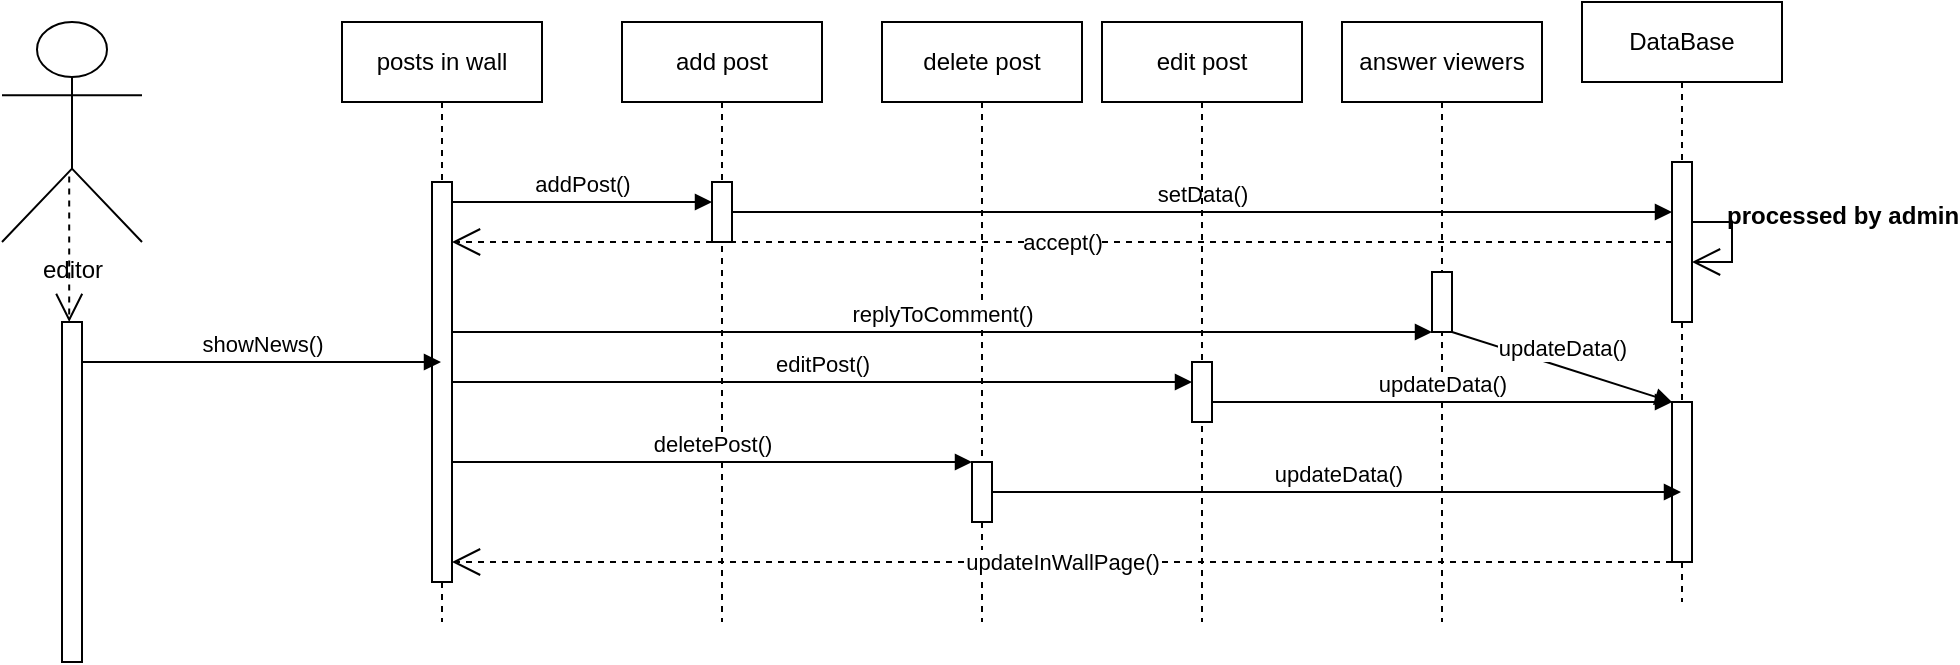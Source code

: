 <mxfile version="22.1.2" type="device">
  <diagram name="Page-1" id="2YBvvXClWsGukQMizWep">
    <mxGraphModel dx="1050" dy="621" grid="1" gridSize="10" guides="1" tooltips="1" connect="1" arrows="1" fold="1" page="1" pageScale="1" pageWidth="850" pageHeight="1100" math="0" shadow="0">
      <root>
        <mxCell id="0" />
        <mxCell id="1" parent="0" />
        <mxCell id="aM9ryv3xv72pqoxQDRHE-5" value="posts in wall" style="shape=umlLifeline;perimeter=lifelinePerimeter;whiteSpace=wrap;html=1;container=0;dropTarget=0;collapsible=0;recursiveResize=0;outlineConnect=0;portConstraint=eastwest;newEdgeStyle={&quot;edgeStyle&quot;:&quot;elbowEdgeStyle&quot;,&quot;elbow&quot;:&quot;vertical&quot;,&quot;curved&quot;:0,&quot;rounded&quot;:0};" parent="1" vertex="1">
          <mxGeometry x="220" y="110" width="100" height="300" as="geometry" />
        </mxCell>
        <mxCell id="aM9ryv3xv72pqoxQDRHE-6" value="" style="html=1;points=[];perimeter=orthogonalPerimeter;outlineConnect=0;targetShapes=umlLifeline;portConstraint=eastwest;newEdgeStyle={&quot;edgeStyle&quot;:&quot;elbowEdgeStyle&quot;,&quot;elbow&quot;:&quot;vertical&quot;,&quot;curved&quot;:0,&quot;rounded&quot;:0};" parent="aM9ryv3xv72pqoxQDRHE-5" vertex="1">
          <mxGeometry x="45" y="80" width="10" height="200" as="geometry" />
        </mxCell>
        <mxCell id="Gz9kOTjIflO1m9XsOwTK-2" value="editor" style="shape=umlActor;verticalLabelPosition=bottom;verticalAlign=top;html=1;" vertex="1" parent="1">
          <mxGeometry x="50" y="110" width="70" height="110" as="geometry" />
        </mxCell>
        <mxCell id="Gz9kOTjIflO1m9XsOwTK-8" value="" style="html=1;points=[];perimeter=orthogonalPerimeter;outlineConnect=0;targetShapes=umlLifeline;portConstraint=eastwest;newEdgeStyle={&quot;edgeStyle&quot;:&quot;elbowEdgeStyle&quot;,&quot;elbow&quot;:&quot;vertical&quot;,&quot;curved&quot;:0,&quot;rounded&quot;:0};" vertex="1" parent="1">
          <mxGeometry x="80" y="260" width="10" height="170" as="geometry" />
        </mxCell>
        <mxCell id="Gz9kOTjIflO1m9XsOwTK-9" value="" style="text;strokeColor=none;fillColor=none;align=left;verticalAlign=middle;spacingTop=-1;spacingLeft=4;spacingRight=4;rotatable=0;labelPosition=right;points=[];portConstraint=eastwest;" vertex="1" parent="1">
          <mxGeometry x="430" y="280" width="20" height="14" as="geometry" />
        </mxCell>
        <mxCell id="Gz9kOTjIflO1m9XsOwTK-16" value="" style="endArrow=open;endSize=12;dashed=1;html=1;rounded=0;exitX=0.48;exitY=0.702;exitDx=0;exitDy=0;exitPerimeter=0;" edge="1" parent="1" source="Gz9kOTjIflO1m9XsOwTK-2" target="Gz9kOTjIflO1m9XsOwTK-8">
          <mxGeometry width="160" relative="1" as="geometry">
            <mxPoint x="360" y="280" as="sourcePoint" />
            <mxPoint x="520" y="280" as="targetPoint" />
          </mxGeometry>
        </mxCell>
        <mxCell id="Gz9kOTjIflO1m9XsOwTK-17" value="DataBase" style="shape=umlLifeline;perimeter=lifelinePerimeter;whiteSpace=wrap;html=1;container=0;dropTarget=0;collapsible=0;recursiveResize=0;outlineConnect=0;portConstraint=eastwest;newEdgeStyle={&quot;edgeStyle&quot;:&quot;elbowEdgeStyle&quot;,&quot;elbow&quot;:&quot;vertical&quot;,&quot;curved&quot;:0,&quot;rounded&quot;:0};" vertex="1" parent="1">
          <mxGeometry x="840" y="100" width="100" height="300" as="geometry" />
        </mxCell>
        <mxCell id="Gz9kOTjIflO1m9XsOwTK-18" value="" style="html=1;points=[];perimeter=orthogonalPerimeter;outlineConnect=0;targetShapes=umlLifeline;portConstraint=eastwest;newEdgeStyle={&quot;edgeStyle&quot;:&quot;elbowEdgeStyle&quot;,&quot;elbow&quot;:&quot;vertical&quot;,&quot;curved&quot;:0,&quot;rounded&quot;:0};" vertex="1" parent="Gz9kOTjIflO1m9XsOwTK-17">
          <mxGeometry x="45" y="80" width="10" height="80" as="geometry" />
        </mxCell>
        <mxCell id="Gz9kOTjIflO1m9XsOwTK-24" value="" style="endArrow=open;endFill=1;endSize=12;html=1;rounded=0;" edge="1" parent="Gz9kOTjIflO1m9XsOwTK-17" source="Gz9kOTjIflO1m9XsOwTK-18" target="Gz9kOTjIflO1m9XsOwTK-18">
          <mxGeometry width="160" relative="1" as="geometry">
            <mxPoint x="-350" y="170" as="sourcePoint" />
            <mxPoint x="-190" y="170" as="targetPoint" />
          </mxGeometry>
        </mxCell>
        <mxCell id="Gz9kOTjIflO1m9XsOwTK-31" value="" style="html=1;points=[];perimeter=orthogonalPerimeter;outlineConnect=0;targetShapes=umlLifeline;portConstraint=eastwest;newEdgeStyle={&quot;edgeStyle&quot;:&quot;elbowEdgeStyle&quot;,&quot;elbow&quot;:&quot;vertical&quot;,&quot;curved&quot;:0,&quot;rounded&quot;:0};" vertex="1" parent="Gz9kOTjIflO1m9XsOwTK-17">
          <mxGeometry x="45" y="200" width="10" height="80" as="geometry" />
        </mxCell>
        <mxCell id="Gz9kOTjIflO1m9XsOwTK-19" value="showNews()" style="html=1;verticalAlign=bottom;endArrow=block;curved=0;rounded=0;" edge="1" parent="1">
          <mxGeometry width="80" relative="1" as="geometry">
            <mxPoint x="90" y="280" as="sourcePoint" />
            <mxPoint x="269.5" y="280" as="targetPoint" />
          </mxGeometry>
        </mxCell>
        <mxCell id="Gz9kOTjIflO1m9XsOwTK-20" value="add post" style="shape=umlLifeline;perimeter=lifelinePerimeter;whiteSpace=wrap;html=1;container=0;dropTarget=0;collapsible=0;recursiveResize=0;outlineConnect=0;portConstraint=eastwest;newEdgeStyle={&quot;edgeStyle&quot;:&quot;elbowEdgeStyle&quot;,&quot;elbow&quot;:&quot;vertical&quot;,&quot;curved&quot;:0,&quot;rounded&quot;:0};" vertex="1" parent="1">
          <mxGeometry x="360" y="110" width="100" height="300" as="geometry" />
        </mxCell>
        <mxCell id="Gz9kOTjIflO1m9XsOwTK-21" value="" style="html=1;points=[];perimeter=orthogonalPerimeter;outlineConnect=0;targetShapes=umlLifeline;portConstraint=eastwest;newEdgeStyle={&quot;edgeStyle&quot;:&quot;elbowEdgeStyle&quot;,&quot;elbow&quot;:&quot;vertical&quot;,&quot;curved&quot;:0,&quot;rounded&quot;:0};" vertex="1" parent="Gz9kOTjIflO1m9XsOwTK-20">
          <mxGeometry x="45" y="80" width="10" height="30" as="geometry" />
        </mxCell>
        <mxCell id="Gz9kOTjIflO1m9XsOwTK-22" value="addPost()" style="html=1;verticalAlign=bottom;endArrow=block;curved=0;rounded=0;" edge="1" parent="1" target="Gz9kOTjIflO1m9XsOwTK-21">
          <mxGeometry width="80" relative="1" as="geometry">
            <mxPoint x="275" y="200" as="sourcePoint" />
            <mxPoint x="405" y="200" as="targetPoint" />
          </mxGeometry>
        </mxCell>
        <mxCell id="Gz9kOTjIflO1m9XsOwTK-23" value="setData()" style="html=1;verticalAlign=bottom;endArrow=block;curved=0;rounded=0;" edge="1" parent="1" source="Gz9kOTjIflO1m9XsOwTK-21" target="Gz9kOTjIflO1m9XsOwTK-18">
          <mxGeometry width="80" relative="1" as="geometry">
            <mxPoint x="415" y="200" as="sourcePoint" />
            <mxPoint x="755" y="200" as="targetPoint" />
          </mxGeometry>
        </mxCell>
        <mxCell id="Gz9kOTjIflO1m9XsOwTK-25" value="processed by admin" style="text;align=center;fontStyle=1;verticalAlign=middle;spacingLeft=3;spacingRight=3;strokeColor=none;rotatable=0;points=[[0,0.5],[1,0.5]];portConstraint=eastwest;html=1;" vertex="1" parent="1">
          <mxGeometry x="930" y="194" width="80" height="26" as="geometry" />
        </mxCell>
        <mxCell id="Gz9kOTjIflO1m9XsOwTK-26" value="accept()" style="endArrow=open;endSize=12;dashed=1;html=1;rounded=0;" edge="1" parent="1" source="Gz9kOTjIflO1m9XsOwTK-18" target="aM9ryv3xv72pqoxQDRHE-6">
          <mxGeometry width="160" relative="1" as="geometry">
            <mxPoint x="360" y="280" as="sourcePoint" />
            <mxPoint x="520" y="280" as="targetPoint" />
          </mxGeometry>
        </mxCell>
        <mxCell id="Gz9kOTjIflO1m9XsOwTK-27" value="delete post" style="shape=umlLifeline;perimeter=lifelinePerimeter;whiteSpace=wrap;html=1;container=0;dropTarget=0;collapsible=0;recursiveResize=0;outlineConnect=0;portConstraint=eastwest;newEdgeStyle={&quot;edgeStyle&quot;:&quot;elbowEdgeStyle&quot;,&quot;elbow&quot;:&quot;vertical&quot;,&quot;curved&quot;:0,&quot;rounded&quot;:0};" vertex="1" parent="1">
          <mxGeometry x="490" y="110" width="100" height="300" as="geometry" />
        </mxCell>
        <mxCell id="Gz9kOTjIflO1m9XsOwTK-28" value="" style="html=1;points=[];perimeter=orthogonalPerimeter;outlineConnect=0;targetShapes=umlLifeline;portConstraint=eastwest;newEdgeStyle={&quot;edgeStyle&quot;:&quot;elbowEdgeStyle&quot;,&quot;elbow&quot;:&quot;vertical&quot;,&quot;curved&quot;:0,&quot;rounded&quot;:0};" vertex="1" parent="Gz9kOTjIflO1m9XsOwTK-27">
          <mxGeometry x="45" y="220" width="10" height="30" as="geometry" />
        </mxCell>
        <mxCell id="Gz9kOTjIflO1m9XsOwTK-29" value="deletePost()" style="html=1;verticalAlign=bottom;endArrow=block;curved=0;rounded=0;" edge="1" parent="1" source="aM9ryv3xv72pqoxQDRHE-6" target="Gz9kOTjIflO1m9XsOwTK-28">
          <mxGeometry width="80" relative="1" as="geometry">
            <mxPoint x="300" y="344.5" as="sourcePoint" />
            <mxPoint x="430" y="344.5" as="targetPoint" />
          </mxGeometry>
        </mxCell>
        <mxCell id="Gz9kOTjIflO1m9XsOwTK-32" value="edit post" style="shape=umlLifeline;perimeter=lifelinePerimeter;whiteSpace=wrap;html=1;container=0;dropTarget=0;collapsible=0;recursiveResize=0;outlineConnect=0;portConstraint=eastwest;newEdgeStyle={&quot;edgeStyle&quot;:&quot;elbowEdgeStyle&quot;,&quot;elbow&quot;:&quot;vertical&quot;,&quot;curved&quot;:0,&quot;rounded&quot;:0};" vertex="1" parent="1">
          <mxGeometry x="600" y="110" width="100" height="300" as="geometry" />
        </mxCell>
        <mxCell id="Gz9kOTjIflO1m9XsOwTK-33" value="" style="html=1;points=[];perimeter=orthogonalPerimeter;outlineConnect=0;targetShapes=umlLifeline;portConstraint=eastwest;newEdgeStyle={&quot;edgeStyle&quot;:&quot;elbowEdgeStyle&quot;,&quot;elbow&quot;:&quot;vertical&quot;,&quot;curved&quot;:0,&quot;rounded&quot;:0};" vertex="1" parent="Gz9kOTjIflO1m9XsOwTK-32">
          <mxGeometry x="45" y="170" width="10" height="30" as="geometry" />
        </mxCell>
        <mxCell id="Gz9kOTjIflO1m9XsOwTK-34" value="updateData()" style="html=1;verticalAlign=bottom;endArrow=block;curved=0;rounded=0;" edge="1" parent="1" source="Gz9kOTjIflO1m9XsOwTK-28" target="Gz9kOTjIflO1m9XsOwTK-17">
          <mxGeometry width="80" relative="1" as="geometry">
            <mxPoint x="370" y="520" as="sourcePoint" />
            <mxPoint x="580" y="520" as="targetPoint" />
          </mxGeometry>
        </mxCell>
        <mxCell id="Gz9kOTjIflO1m9XsOwTK-35" value="editPost()" style="html=1;verticalAlign=bottom;endArrow=block;curved=0;rounded=0;" edge="1" parent="1" source="aM9ryv3xv72pqoxQDRHE-6" target="Gz9kOTjIflO1m9XsOwTK-33">
          <mxGeometry width="80" relative="1" as="geometry">
            <mxPoint x="285" y="340" as="sourcePoint" />
            <mxPoint x="545" y="340" as="targetPoint" />
          </mxGeometry>
        </mxCell>
        <mxCell id="Gz9kOTjIflO1m9XsOwTK-37" value="updateInWallPage()" style="endArrow=open;endSize=12;dashed=1;html=1;rounded=0;" edge="1" parent="1" source="Gz9kOTjIflO1m9XsOwTK-31">
          <mxGeometry width="160" relative="1" as="geometry">
            <mxPoint x="755" y="380" as="sourcePoint" />
            <mxPoint x="275" y="380" as="targetPoint" />
          </mxGeometry>
        </mxCell>
        <mxCell id="Gz9kOTjIflO1m9XsOwTK-38" value="answer viewers" style="shape=umlLifeline;perimeter=lifelinePerimeter;whiteSpace=wrap;html=1;container=0;dropTarget=0;collapsible=0;recursiveResize=0;outlineConnect=0;portConstraint=eastwest;newEdgeStyle={&quot;edgeStyle&quot;:&quot;elbowEdgeStyle&quot;,&quot;elbow&quot;:&quot;vertical&quot;,&quot;curved&quot;:0,&quot;rounded&quot;:0};" vertex="1" parent="1">
          <mxGeometry x="720" y="110" width="100" height="300" as="geometry" />
        </mxCell>
        <mxCell id="Gz9kOTjIflO1m9XsOwTK-39" value="" style="html=1;points=[];perimeter=orthogonalPerimeter;outlineConnect=0;targetShapes=umlLifeline;portConstraint=eastwest;newEdgeStyle={&quot;edgeStyle&quot;:&quot;elbowEdgeStyle&quot;,&quot;elbow&quot;:&quot;vertical&quot;,&quot;curved&quot;:0,&quot;rounded&quot;:0};" vertex="1" parent="Gz9kOTjIflO1m9XsOwTK-38">
          <mxGeometry x="45" y="125" width="10" height="30" as="geometry" />
        </mxCell>
        <mxCell id="Gz9kOTjIflO1m9XsOwTK-40" value="updateData()" style="html=1;verticalAlign=bottom;endArrow=block;curved=0;rounded=0;" edge="1" parent="1" source="Gz9kOTjIflO1m9XsOwTK-33" target="Gz9kOTjIflO1m9XsOwTK-31">
          <mxGeometry width="80" relative="1" as="geometry">
            <mxPoint x="665" y="310" as="sourcePoint" />
            <mxPoint x="895" y="310" as="targetPoint" />
          </mxGeometry>
        </mxCell>
        <mxCell id="Gz9kOTjIflO1m9XsOwTK-41" value="replyToComment()" style="html=1;verticalAlign=bottom;endArrow=block;curved=0;rounded=0;" edge="1" parent="1" source="aM9ryv3xv72pqoxQDRHE-6" target="Gz9kOTjIflO1m9XsOwTK-39">
          <mxGeometry width="80" relative="1" as="geometry">
            <mxPoint x="330" y="259.5" as="sourcePoint" />
            <mxPoint x="460" y="259.5" as="targetPoint" />
          </mxGeometry>
        </mxCell>
        <mxCell id="Gz9kOTjIflO1m9XsOwTK-42" value="updateData()" style="html=1;verticalAlign=bottom;endArrow=block;curved=0;rounded=0;" edge="1" parent="1" source="Gz9kOTjIflO1m9XsOwTK-39" target="Gz9kOTjIflO1m9XsOwTK-31">
          <mxGeometry width="80" relative="1" as="geometry">
            <mxPoint x="665" y="310" as="sourcePoint" />
            <mxPoint x="895" y="310" as="targetPoint" />
          </mxGeometry>
        </mxCell>
      </root>
    </mxGraphModel>
  </diagram>
</mxfile>
